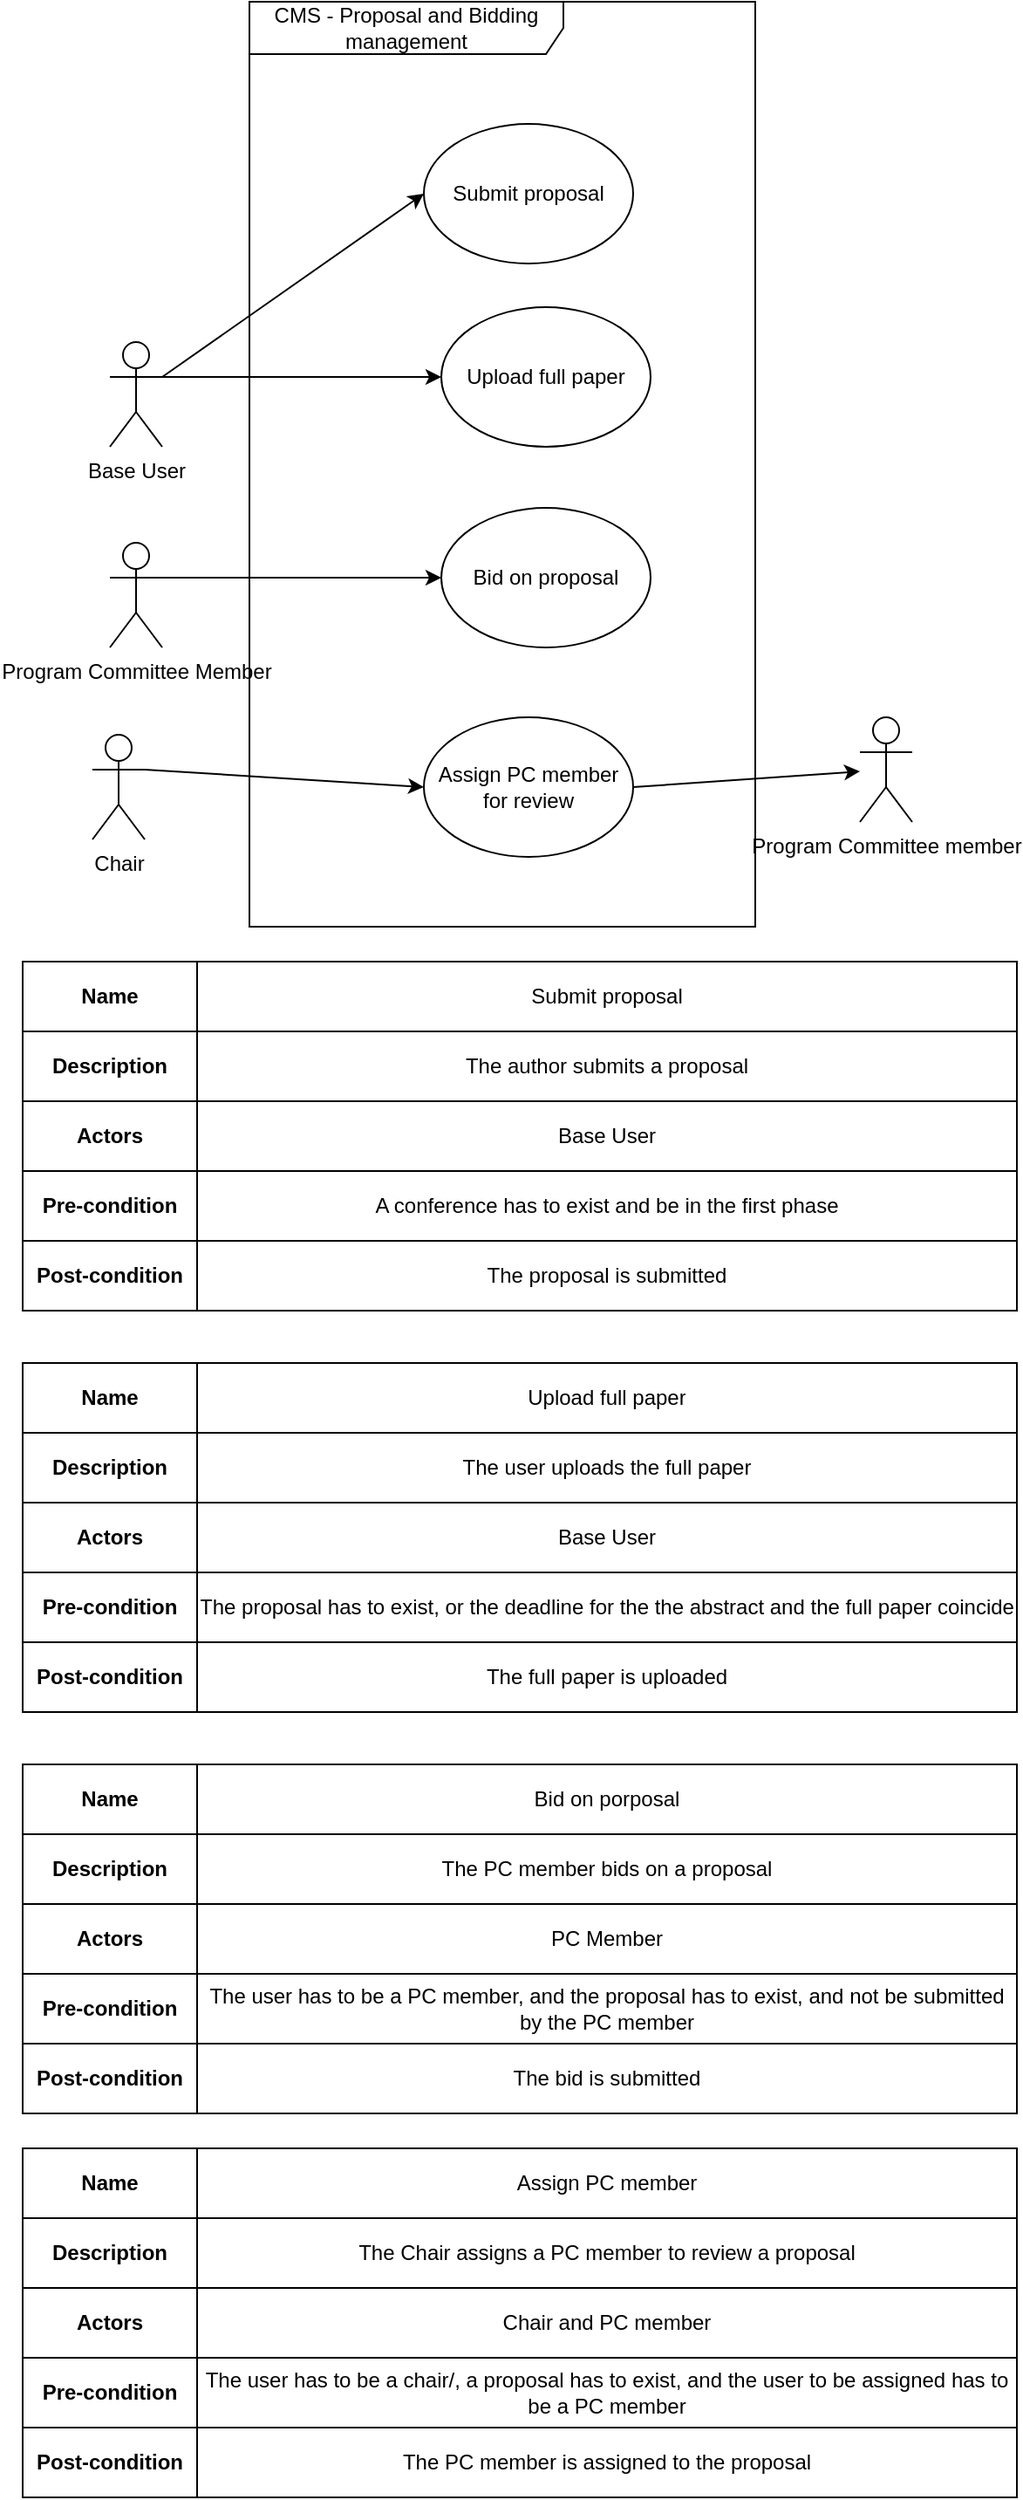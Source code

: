 <mxfile version="14.5.6" type="device"><diagram id="rK_WzPnpxl52EAD0gfHd" name="Page-1"><mxGraphModel dx="2035" dy="628" grid="1" gridSize="10" guides="1" tooltips="1" connect="1" arrows="1" fold="1" page="1" pageScale="1" pageWidth="850" pageHeight="1100" math="0" shadow="0"><root><mxCell id="0"/><mxCell id="1" parent="0"/><mxCell id="XhYzztBLKC5QGk9NXODS-1" value="&lt;div&gt;CMS - Proposal and Bidding management&lt;/div&gt;" style="shape=umlFrame;whiteSpace=wrap;html=1;width=180;height=30;" vertex="1" parent="1"><mxGeometry x="120" y="160" width="290" height="530" as="geometry"/></mxCell><mxCell id="XhYzztBLKC5QGk9NXODS-2" value="Base User" style="shape=umlActor;verticalLabelPosition=bottom;verticalAlign=top;html=1;" vertex="1" parent="1"><mxGeometry x="40" y="355" width="30" height="60" as="geometry"/></mxCell><mxCell id="XhYzztBLKC5QGk9NXODS-8" value="Program Committee Member" style="shape=umlActor;verticalLabelPosition=bottom;verticalAlign=top;html=1;" vertex="1" parent="1"><mxGeometry x="40" y="470" width="30" height="60" as="geometry"/></mxCell><mxCell id="XhYzztBLKC5QGk9NXODS-21" value="" style="endArrow=classic;html=1;exitX=1;exitY=0.333;exitDx=0;exitDy=0;exitPerimeter=0;entryX=0;entryY=0.5;entryDx=0;entryDy=0;" edge="1" parent="1" source="XhYzztBLKC5QGk9NXODS-2" target="XhYzztBLKC5QGk9NXODS-64"><mxGeometry width="50" height="50" relative="1" as="geometry"><mxPoint x="100" y="405" as="sourcePoint"/><mxPoint x="220" y="270" as="targetPoint"/></mxGeometry></mxCell><mxCell id="XhYzztBLKC5QGk9NXODS-22" value="" style="endArrow=classic;html=1;exitX=1;exitY=0.333;exitDx=0;exitDy=0;exitPerimeter=0;entryX=0;entryY=0.5;entryDx=0;entryDy=0;" edge="1" parent="1" source="XhYzztBLKC5QGk9NXODS-8" target="XhYzztBLKC5QGk9NXODS-66"><mxGeometry width="50" height="50" relative="1" as="geometry"><mxPoint x="120" y="495" as="sourcePoint"/><mxPoint x="280" y="545" as="targetPoint"/></mxGeometry></mxCell><mxCell id="XhYzztBLKC5QGk9NXODS-33" value="Chair " style="shape=umlActor;verticalLabelPosition=bottom;verticalAlign=top;html=1;outlineConnect=0;" vertex="1" parent="1"><mxGeometry x="30" y="580" width="30" height="60" as="geometry"/></mxCell><mxCell id="XhYzztBLKC5QGk9NXODS-36" value="" style="endArrow=classic;html=1;exitX=1;exitY=0.333;exitDx=0;exitDy=0;exitPerimeter=0;entryX=0;entryY=0.5;entryDx=0;entryDy=0;" edge="1" parent="1" source="XhYzztBLKC5QGk9NXODS-33" target="XhYzztBLKC5QGk9NXODS-67"><mxGeometry width="50" height="50" relative="1" as="geometry"><mxPoint x="140" y="785" as="sourcePoint"/><mxPoint x="280" y="545" as="targetPoint"/></mxGeometry></mxCell><mxCell id="XhYzztBLKC5QGk9NXODS-38" value="Program Committee member" style="shape=umlActor;verticalLabelPosition=bottom;verticalAlign=top;html=1;outlineConnect=0;" vertex="1" parent="1"><mxGeometry x="470" y="570" width="30" height="60" as="geometry"/></mxCell><mxCell id="XhYzztBLKC5QGk9NXODS-46" value="" style="shape=table;html=1;whiteSpace=wrap;startSize=0;container=1;collapsible=0;childLayout=tableLayout;" vertex="1" parent="1"><mxGeometry x="-10" y="710" width="570" height="200" as="geometry"/></mxCell><mxCell id="XhYzztBLKC5QGk9NXODS-47" value="" style="shape=partialRectangle;html=1;whiteSpace=wrap;collapsible=0;dropTarget=0;pointerEvents=0;fillColor=none;top=0;left=0;bottom=0;right=0;points=[[0,0.5],[1,0.5]];portConstraint=eastwest;" vertex="1" parent="XhYzztBLKC5QGk9NXODS-46"><mxGeometry width="570" height="40" as="geometry"/></mxCell><mxCell id="XhYzztBLKC5QGk9NXODS-48" value="&lt;b&gt;Name&lt;/b&gt;" style="shape=partialRectangle;html=1;whiteSpace=wrap;connectable=0;overflow=hidden;fillColor=none;top=0;left=0;bottom=0;right=0;" vertex="1" parent="XhYzztBLKC5QGk9NXODS-47"><mxGeometry width="100" height="40" as="geometry"/></mxCell><mxCell id="XhYzztBLKC5QGk9NXODS-49" value="Submit proposal" style="shape=partialRectangle;html=1;whiteSpace=wrap;connectable=0;overflow=hidden;fillColor=none;top=0;left=0;bottom=0;right=0;" vertex="1" parent="XhYzztBLKC5QGk9NXODS-47"><mxGeometry x="100" width="470" height="40" as="geometry"/></mxCell><mxCell id="XhYzztBLKC5QGk9NXODS-50" value="" style="shape=partialRectangle;html=1;whiteSpace=wrap;collapsible=0;dropTarget=0;pointerEvents=0;fillColor=none;top=0;left=0;bottom=0;right=0;points=[[0,0.5],[1,0.5]];portConstraint=eastwest;" vertex="1" parent="XhYzztBLKC5QGk9NXODS-46"><mxGeometry y="40" width="570" height="40" as="geometry"/></mxCell><mxCell id="XhYzztBLKC5QGk9NXODS-51" value="&lt;b&gt;Description&lt;/b&gt;" style="shape=partialRectangle;html=1;whiteSpace=wrap;connectable=0;overflow=hidden;fillColor=none;top=0;left=0;bottom=0;right=0;" vertex="1" parent="XhYzztBLKC5QGk9NXODS-50"><mxGeometry width="100" height="40" as="geometry"/></mxCell><mxCell id="XhYzztBLKC5QGk9NXODS-52" value="The author submits a proposal" style="shape=partialRectangle;html=1;whiteSpace=wrap;connectable=0;overflow=hidden;fillColor=none;top=0;left=0;bottom=0;right=0;" vertex="1" parent="XhYzztBLKC5QGk9NXODS-50"><mxGeometry x="100" width="470" height="40" as="geometry"/></mxCell><mxCell id="XhYzztBLKC5QGk9NXODS-53" value="" style="shape=partialRectangle;html=1;whiteSpace=wrap;collapsible=0;dropTarget=0;pointerEvents=0;fillColor=none;top=0;left=0;bottom=0;right=0;points=[[0,0.5],[1,0.5]];portConstraint=eastwest;" vertex="1" parent="XhYzztBLKC5QGk9NXODS-46"><mxGeometry y="80" width="570" height="40" as="geometry"/></mxCell><mxCell id="XhYzztBLKC5QGk9NXODS-54" value="&lt;b&gt;Actors&lt;/b&gt;" style="shape=partialRectangle;html=1;whiteSpace=wrap;connectable=0;overflow=hidden;fillColor=none;top=0;left=0;bottom=0;right=0;" vertex="1" parent="XhYzztBLKC5QGk9NXODS-53"><mxGeometry width="100" height="40" as="geometry"/></mxCell><mxCell id="XhYzztBLKC5QGk9NXODS-55" value="Base User" style="shape=partialRectangle;html=1;whiteSpace=wrap;connectable=0;overflow=hidden;fillColor=none;top=0;left=0;bottom=0;right=0;" vertex="1" parent="XhYzztBLKC5QGk9NXODS-53"><mxGeometry x="100" width="470" height="40" as="geometry"/></mxCell><mxCell id="XhYzztBLKC5QGk9NXODS-56" value="" style="shape=partialRectangle;html=1;whiteSpace=wrap;collapsible=0;dropTarget=0;pointerEvents=0;fillColor=none;top=0;left=0;bottom=0;right=0;points=[[0,0.5],[1,0.5]];portConstraint=eastwest;" vertex="1" parent="XhYzztBLKC5QGk9NXODS-46"><mxGeometry y="120" width="570" height="40" as="geometry"/></mxCell><mxCell id="XhYzztBLKC5QGk9NXODS-57" value="&lt;b&gt;Pre-condition&lt;/b&gt;" style="shape=partialRectangle;html=1;whiteSpace=wrap;connectable=0;overflow=hidden;fillColor=none;top=0;left=0;bottom=0;right=0;" vertex="1" parent="XhYzztBLKC5QGk9NXODS-56"><mxGeometry width="100" height="40" as="geometry"/></mxCell><mxCell id="XhYzztBLKC5QGk9NXODS-58" value="A conference has to exist and be in the first phase" style="shape=partialRectangle;html=1;whiteSpace=wrap;connectable=0;overflow=hidden;fillColor=none;top=0;left=0;bottom=0;right=0;" vertex="1" parent="XhYzztBLKC5QGk9NXODS-56"><mxGeometry x="100" width="470" height="40" as="geometry"/></mxCell><mxCell id="XhYzztBLKC5QGk9NXODS-59" value="" style="shape=partialRectangle;html=1;whiteSpace=wrap;collapsible=0;dropTarget=0;pointerEvents=0;fillColor=none;top=0;left=0;bottom=0;right=0;points=[[0,0.5],[1,0.5]];portConstraint=eastwest;" vertex="1" parent="XhYzztBLKC5QGk9NXODS-46"><mxGeometry y="160" width="570" height="40" as="geometry"/></mxCell><mxCell id="XhYzztBLKC5QGk9NXODS-60" value="&lt;b&gt;Post-condition&lt;/b&gt;" style="shape=partialRectangle;html=1;whiteSpace=wrap;connectable=0;overflow=hidden;fillColor=none;top=0;left=0;bottom=0;right=0;" vertex="1" parent="XhYzztBLKC5QGk9NXODS-59"><mxGeometry width="100" height="40" as="geometry"/></mxCell><mxCell id="XhYzztBLKC5QGk9NXODS-61" value="The proposal is submitted" style="shape=partialRectangle;html=1;whiteSpace=wrap;connectable=0;overflow=hidden;fillColor=none;top=0;left=0;bottom=0;right=0;" vertex="1" parent="XhYzztBLKC5QGk9NXODS-59"><mxGeometry x="100" width="470" height="40" as="geometry"/></mxCell><mxCell id="XhYzztBLKC5QGk9NXODS-63" value="" style="endArrow=classic;html=1;exitX=1;exitY=0.333;exitDx=0;exitDy=0;exitPerimeter=0;entryX=0;entryY=0.5;entryDx=0;entryDy=0;" edge="1" parent="1" source="XhYzztBLKC5QGk9NXODS-2" target="XhYzztBLKC5QGk9NXODS-65"><mxGeometry width="50" height="50" relative="1" as="geometry"><mxPoint x="90" y="415" as="sourcePoint"/><mxPoint x="200" y="385" as="targetPoint"/></mxGeometry></mxCell><mxCell id="XhYzztBLKC5QGk9NXODS-64" value="Submit proposal" style="ellipse;whiteSpace=wrap;html=1;" vertex="1" parent="1"><mxGeometry x="220" y="230" width="120" height="80" as="geometry"/></mxCell><mxCell id="XhYzztBLKC5QGk9NXODS-65" value="Upload full paper" style="ellipse;whiteSpace=wrap;html=1;" vertex="1" parent="1"><mxGeometry x="230" y="335" width="120" height="80" as="geometry"/></mxCell><mxCell id="XhYzztBLKC5QGk9NXODS-66" value="Bid on proposal" style="ellipse;whiteSpace=wrap;html=1;" vertex="1" parent="1"><mxGeometry x="230" y="450" width="120" height="80" as="geometry"/></mxCell><mxCell id="XhYzztBLKC5QGk9NXODS-67" value="Assign PC member for review" style="ellipse;whiteSpace=wrap;html=1;" vertex="1" parent="1"><mxGeometry x="220" y="570" width="120" height="80" as="geometry"/></mxCell><mxCell id="XhYzztBLKC5QGk9NXODS-68" value="" style="endArrow=classic;html=1;exitX=1;exitY=0.5;exitDx=0;exitDy=0;" edge="1" parent="1" source="XhYzztBLKC5QGk9NXODS-67" target="XhYzztBLKC5QGk9NXODS-38"><mxGeometry width="50" height="50" relative="1" as="geometry"><mxPoint x="350" y="640" as="sourcePoint"/><mxPoint x="510" y="650" as="targetPoint"/></mxGeometry></mxCell><mxCell id="XhYzztBLKC5QGk9NXODS-70" value="" style="shape=table;html=1;whiteSpace=wrap;startSize=0;container=1;collapsible=0;childLayout=tableLayout;" vertex="1" parent="1"><mxGeometry x="-10" y="940" width="570" height="200" as="geometry"/></mxCell><mxCell id="XhYzztBLKC5QGk9NXODS-71" value="" style="shape=partialRectangle;html=1;whiteSpace=wrap;collapsible=0;dropTarget=0;pointerEvents=0;fillColor=none;top=0;left=0;bottom=0;right=0;points=[[0,0.5],[1,0.5]];portConstraint=eastwest;" vertex="1" parent="XhYzztBLKC5QGk9NXODS-70"><mxGeometry width="570" height="40" as="geometry"/></mxCell><mxCell id="XhYzztBLKC5QGk9NXODS-72" value="&lt;b&gt;Name&lt;/b&gt;" style="shape=partialRectangle;html=1;whiteSpace=wrap;connectable=0;overflow=hidden;fillColor=none;top=0;left=0;bottom=0;right=0;" vertex="1" parent="XhYzztBLKC5QGk9NXODS-71"><mxGeometry width="100" height="40" as="geometry"/></mxCell><mxCell id="XhYzztBLKC5QGk9NXODS-73" value="Upload full paper" style="shape=partialRectangle;html=1;whiteSpace=wrap;connectable=0;overflow=hidden;fillColor=none;top=0;left=0;bottom=0;right=0;" vertex="1" parent="XhYzztBLKC5QGk9NXODS-71"><mxGeometry x="100" width="470" height="40" as="geometry"/></mxCell><mxCell id="XhYzztBLKC5QGk9NXODS-74" value="" style="shape=partialRectangle;html=1;whiteSpace=wrap;collapsible=0;dropTarget=0;pointerEvents=0;fillColor=none;top=0;left=0;bottom=0;right=0;points=[[0,0.5],[1,0.5]];portConstraint=eastwest;" vertex="1" parent="XhYzztBLKC5QGk9NXODS-70"><mxGeometry y="40" width="570" height="40" as="geometry"/></mxCell><mxCell id="XhYzztBLKC5QGk9NXODS-75" value="&lt;b&gt;Description&lt;/b&gt;" style="shape=partialRectangle;html=1;whiteSpace=wrap;connectable=0;overflow=hidden;fillColor=none;top=0;left=0;bottom=0;right=0;" vertex="1" parent="XhYzztBLKC5QGk9NXODS-74"><mxGeometry width="100" height="40" as="geometry"/></mxCell><mxCell id="XhYzztBLKC5QGk9NXODS-76" value="The user uploads the full paper" style="shape=partialRectangle;html=1;whiteSpace=wrap;connectable=0;overflow=hidden;fillColor=none;top=0;left=0;bottom=0;right=0;" vertex="1" parent="XhYzztBLKC5QGk9NXODS-74"><mxGeometry x="100" width="470" height="40" as="geometry"/></mxCell><mxCell id="XhYzztBLKC5QGk9NXODS-77" value="" style="shape=partialRectangle;html=1;whiteSpace=wrap;collapsible=0;dropTarget=0;pointerEvents=0;fillColor=none;top=0;left=0;bottom=0;right=0;points=[[0,0.5],[1,0.5]];portConstraint=eastwest;" vertex="1" parent="XhYzztBLKC5QGk9NXODS-70"><mxGeometry y="80" width="570" height="40" as="geometry"/></mxCell><mxCell id="XhYzztBLKC5QGk9NXODS-78" value="&lt;b&gt;Actors&lt;/b&gt;" style="shape=partialRectangle;html=1;whiteSpace=wrap;connectable=0;overflow=hidden;fillColor=none;top=0;left=0;bottom=0;right=0;" vertex="1" parent="XhYzztBLKC5QGk9NXODS-77"><mxGeometry width="100" height="40" as="geometry"/></mxCell><mxCell id="XhYzztBLKC5QGk9NXODS-79" value="Base User" style="shape=partialRectangle;html=1;whiteSpace=wrap;connectable=0;overflow=hidden;fillColor=none;top=0;left=0;bottom=0;right=0;" vertex="1" parent="XhYzztBLKC5QGk9NXODS-77"><mxGeometry x="100" width="470" height="40" as="geometry"/></mxCell><mxCell id="XhYzztBLKC5QGk9NXODS-80" value="" style="shape=partialRectangle;html=1;whiteSpace=wrap;collapsible=0;dropTarget=0;pointerEvents=0;fillColor=none;top=0;left=0;bottom=0;right=0;points=[[0,0.5],[1,0.5]];portConstraint=eastwest;" vertex="1" parent="XhYzztBLKC5QGk9NXODS-70"><mxGeometry y="120" width="570" height="40" as="geometry"/></mxCell><mxCell id="XhYzztBLKC5QGk9NXODS-81" value="&lt;b&gt;Pre-condition&lt;/b&gt;" style="shape=partialRectangle;html=1;whiteSpace=wrap;connectable=0;overflow=hidden;fillColor=none;top=0;left=0;bottom=0;right=0;" vertex="1" parent="XhYzztBLKC5QGk9NXODS-80"><mxGeometry width="100" height="40" as="geometry"/></mxCell><mxCell id="XhYzztBLKC5QGk9NXODS-82" value="The proposal has to exist, or the deadline for the the abstract and the full paper coincide" style="shape=partialRectangle;html=1;whiteSpace=wrap;connectable=0;overflow=hidden;fillColor=none;top=0;left=0;bottom=0;right=0;" vertex="1" parent="XhYzztBLKC5QGk9NXODS-80"><mxGeometry x="100" width="470" height="40" as="geometry"/></mxCell><mxCell id="XhYzztBLKC5QGk9NXODS-83" value="" style="shape=partialRectangle;html=1;whiteSpace=wrap;collapsible=0;dropTarget=0;pointerEvents=0;fillColor=none;top=0;left=0;bottom=0;right=0;points=[[0,0.5],[1,0.5]];portConstraint=eastwest;" vertex="1" parent="XhYzztBLKC5QGk9NXODS-70"><mxGeometry y="160" width="570" height="40" as="geometry"/></mxCell><mxCell id="XhYzztBLKC5QGk9NXODS-84" value="&lt;b&gt;Post-condition&lt;/b&gt;" style="shape=partialRectangle;html=1;whiteSpace=wrap;connectable=0;overflow=hidden;fillColor=none;top=0;left=0;bottom=0;right=0;" vertex="1" parent="XhYzztBLKC5QGk9NXODS-83"><mxGeometry width="100" height="40" as="geometry"/></mxCell><mxCell id="XhYzztBLKC5QGk9NXODS-85" value="The full paper is uploaded" style="shape=partialRectangle;html=1;whiteSpace=wrap;connectable=0;overflow=hidden;fillColor=none;top=0;left=0;bottom=0;right=0;" vertex="1" parent="XhYzztBLKC5QGk9NXODS-83"><mxGeometry x="100" width="470" height="40" as="geometry"/></mxCell><mxCell id="XhYzztBLKC5QGk9NXODS-86" value="" style="shape=table;html=1;whiteSpace=wrap;startSize=0;container=1;collapsible=0;childLayout=tableLayout;" vertex="1" parent="1"><mxGeometry x="-10" y="1170" width="570" height="200" as="geometry"/></mxCell><mxCell id="XhYzztBLKC5QGk9NXODS-87" value="" style="shape=partialRectangle;html=1;whiteSpace=wrap;collapsible=0;dropTarget=0;pointerEvents=0;fillColor=none;top=0;left=0;bottom=0;right=0;points=[[0,0.5],[1,0.5]];portConstraint=eastwest;" vertex="1" parent="XhYzztBLKC5QGk9NXODS-86"><mxGeometry width="570" height="40" as="geometry"/></mxCell><mxCell id="XhYzztBLKC5QGk9NXODS-88" value="&lt;b&gt;Name&lt;/b&gt;" style="shape=partialRectangle;html=1;whiteSpace=wrap;connectable=0;overflow=hidden;fillColor=none;top=0;left=0;bottom=0;right=0;" vertex="1" parent="XhYzztBLKC5QGk9NXODS-87"><mxGeometry width="100" height="40" as="geometry"/></mxCell><mxCell id="XhYzztBLKC5QGk9NXODS-89" value="Bid on porposal" style="shape=partialRectangle;html=1;whiteSpace=wrap;connectable=0;overflow=hidden;fillColor=none;top=0;left=0;bottom=0;right=0;" vertex="1" parent="XhYzztBLKC5QGk9NXODS-87"><mxGeometry x="100" width="470" height="40" as="geometry"/></mxCell><mxCell id="XhYzztBLKC5QGk9NXODS-90" value="" style="shape=partialRectangle;html=1;whiteSpace=wrap;collapsible=0;dropTarget=0;pointerEvents=0;fillColor=none;top=0;left=0;bottom=0;right=0;points=[[0,0.5],[1,0.5]];portConstraint=eastwest;" vertex="1" parent="XhYzztBLKC5QGk9NXODS-86"><mxGeometry y="40" width="570" height="40" as="geometry"/></mxCell><mxCell id="XhYzztBLKC5QGk9NXODS-91" value="&lt;b&gt;Description&lt;/b&gt;" style="shape=partialRectangle;html=1;whiteSpace=wrap;connectable=0;overflow=hidden;fillColor=none;top=0;left=0;bottom=0;right=0;" vertex="1" parent="XhYzztBLKC5QGk9NXODS-90"><mxGeometry width="100" height="40" as="geometry"/></mxCell><mxCell id="XhYzztBLKC5QGk9NXODS-92" value="The PC member bids on a proposal" style="shape=partialRectangle;html=1;whiteSpace=wrap;connectable=0;overflow=hidden;fillColor=none;top=0;left=0;bottom=0;right=0;" vertex="1" parent="XhYzztBLKC5QGk9NXODS-90"><mxGeometry x="100" width="470" height="40" as="geometry"/></mxCell><mxCell id="XhYzztBLKC5QGk9NXODS-93" value="" style="shape=partialRectangle;html=1;whiteSpace=wrap;collapsible=0;dropTarget=0;pointerEvents=0;fillColor=none;top=0;left=0;bottom=0;right=0;points=[[0,0.5],[1,0.5]];portConstraint=eastwest;" vertex="1" parent="XhYzztBLKC5QGk9NXODS-86"><mxGeometry y="80" width="570" height="40" as="geometry"/></mxCell><mxCell id="XhYzztBLKC5QGk9NXODS-94" value="&lt;b&gt;Actors&lt;/b&gt;" style="shape=partialRectangle;html=1;whiteSpace=wrap;connectable=0;overflow=hidden;fillColor=none;top=0;left=0;bottom=0;right=0;" vertex="1" parent="XhYzztBLKC5QGk9NXODS-93"><mxGeometry width="100" height="40" as="geometry"/></mxCell><mxCell id="XhYzztBLKC5QGk9NXODS-95" value="PC Member" style="shape=partialRectangle;html=1;whiteSpace=wrap;connectable=0;overflow=hidden;fillColor=none;top=0;left=0;bottom=0;right=0;" vertex="1" parent="XhYzztBLKC5QGk9NXODS-93"><mxGeometry x="100" width="470" height="40" as="geometry"/></mxCell><mxCell id="XhYzztBLKC5QGk9NXODS-96" value="" style="shape=partialRectangle;html=1;whiteSpace=wrap;collapsible=0;dropTarget=0;pointerEvents=0;fillColor=none;top=0;left=0;bottom=0;right=0;points=[[0,0.5],[1,0.5]];portConstraint=eastwest;" vertex="1" parent="XhYzztBLKC5QGk9NXODS-86"><mxGeometry y="120" width="570" height="40" as="geometry"/></mxCell><mxCell id="XhYzztBLKC5QGk9NXODS-97" value="&lt;b&gt;Pre-condition&lt;/b&gt;" style="shape=partialRectangle;html=1;whiteSpace=wrap;connectable=0;overflow=hidden;fillColor=none;top=0;left=0;bottom=0;right=0;" vertex="1" parent="XhYzztBLKC5QGk9NXODS-96"><mxGeometry width="100" height="40" as="geometry"/></mxCell><mxCell id="XhYzztBLKC5QGk9NXODS-98" value="The user has to be a PC member, and the proposal has to exist, and not be submitted by the PC member" style="shape=partialRectangle;html=1;whiteSpace=wrap;connectable=0;overflow=hidden;fillColor=none;top=0;left=0;bottom=0;right=0;" vertex="1" parent="XhYzztBLKC5QGk9NXODS-96"><mxGeometry x="100" width="470" height="40" as="geometry"/></mxCell><mxCell id="XhYzztBLKC5QGk9NXODS-99" value="" style="shape=partialRectangle;html=1;whiteSpace=wrap;collapsible=0;dropTarget=0;pointerEvents=0;fillColor=none;top=0;left=0;bottom=0;right=0;points=[[0,0.5],[1,0.5]];portConstraint=eastwest;" vertex="1" parent="XhYzztBLKC5QGk9NXODS-86"><mxGeometry y="160" width="570" height="40" as="geometry"/></mxCell><mxCell id="XhYzztBLKC5QGk9NXODS-100" value="&lt;b&gt;Post-condition&lt;/b&gt;" style="shape=partialRectangle;html=1;whiteSpace=wrap;connectable=0;overflow=hidden;fillColor=none;top=0;left=0;bottom=0;right=0;" vertex="1" parent="XhYzztBLKC5QGk9NXODS-99"><mxGeometry width="100" height="40" as="geometry"/></mxCell><mxCell id="XhYzztBLKC5QGk9NXODS-101" value="The bid is submitted" style="shape=partialRectangle;html=1;whiteSpace=wrap;connectable=0;overflow=hidden;fillColor=none;top=0;left=0;bottom=0;right=0;" vertex="1" parent="XhYzztBLKC5QGk9NXODS-99"><mxGeometry x="100" width="470" height="40" as="geometry"/></mxCell><mxCell id="XhYzztBLKC5QGk9NXODS-102" value="" style="shape=table;html=1;whiteSpace=wrap;startSize=0;container=1;collapsible=0;childLayout=tableLayout;" vertex="1" parent="1"><mxGeometry x="-10" y="1390" width="570" height="200" as="geometry"/></mxCell><mxCell id="XhYzztBLKC5QGk9NXODS-103" value="" style="shape=partialRectangle;html=1;whiteSpace=wrap;collapsible=0;dropTarget=0;pointerEvents=0;fillColor=none;top=0;left=0;bottom=0;right=0;points=[[0,0.5],[1,0.5]];portConstraint=eastwest;" vertex="1" parent="XhYzztBLKC5QGk9NXODS-102"><mxGeometry width="570" height="40" as="geometry"/></mxCell><mxCell id="XhYzztBLKC5QGk9NXODS-104" value="&lt;b&gt;Name&lt;/b&gt;" style="shape=partialRectangle;html=1;whiteSpace=wrap;connectable=0;overflow=hidden;fillColor=none;top=0;left=0;bottom=0;right=0;" vertex="1" parent="XhYzztBLKC5QGk9NXODS-103"><mxGeometry width="100" height="40" as="geometry"/></mxCell><mxCell id="XhYzztBLKC5QGk9NXODS-105" value="Assign PC member" style="shape=partialRectangle;html=1;whiteSpace=wrap;connectable=0;overflow=hidden;fillColor=none;top=0;left=0;bottom=0;right=0;" vertex="1" parent="XhYzztBLKC5QGk9NXODS-103"><mxGeometry x="100" width="470" height="40" as="geometry"/></mxCell><mxCell id="XhYzztBLKC5QGk9NXODS-106" value="" style="shape=partialRectangle;html=1;whiteSpace=wrap;collapsible=0;dropTarget=0;pointerEvents=0;fillColor=none;top=0;left=0;bottom=0;right=0;points=[[0,0.5],[1,0.5]];portConstraint=eastwest;" vertex="1" parent="XhYzztBLKC5QGk9NXODS-102"><mxGeometry y="40" width="570" height="40" as="geometry"/></mxCell><mxCell id="XhYzztBLKC5QGk9NXODS-107" value="&lt;b&gt;Description&lt;/b&gt;" style="shape=partialRectangle;html=1;whiteSpace=wrap;connectable=0;overflow=hidden;fillColor=none;top=0;left=0;bottom=0;right=0;" vertex="1" parent="XhYzztBLKC5QGk9NXODS-106"><mxGeometry width="100" height="40" as="geometry"/></mxCell><mxCell id="XhYzztBLKC5QGk9NXODS-108" value="The Chair assigns a PC member to review a proposal" style="shape=partialRectangle;html=1;whiteSpace=wrap;connectable=0;overflow=hidden;fillColor=none;top=0;left=0;bottom=0;right=0;" vertex="1" parent="XhYzztBLKC5QGk9NXODS-106"><mxGeometry x="100" width="470" height="40" as="geometry"/></mxCell><mxCell id="XhYzztBLKC5QGk9NXODS-109" value="" style="shape=partialRectangle;html=1;whiteSpace=wrap;collapsible=0;dropTarget=0;pointerEvents=0;fillColor=none;top=0;left=0;bottom=0;right=0;points=[[0,0.5],[1,0.5]];portConstraint=eastwest;" vertex="1" parent="XhYzztBLKC5QGk9NXODS-102"><mxGeometry y="80" width="570" height="40" as="geometry"/></mxCell><mxCell id="XhYzztBLKC5QGk9NXODS-110" value="&lt;b&gt;Actors&lt;/b&gt;" style="shape=partialRectangle;html=1;whiteSpace=wrap;connectable=0;overflow=hidden;fillColor=none;top=0;left=0;bottom=0;right=0;" vertex="1" parent="XhYzztBLKC5QGk9NXODS-109"><mxGeometry width="100" height="40" as="geometry"/></mxCell><mxCell id="XhYzztBLKC5QGk9NXODS-111" value="Chair and PC member" style="shape=partialRectangle;html=1;whiteSpace=wrap;connectable=0;overflow=hidden;fillColor=none;top=0;left=0;bottom=0;right=0;" vertex="1" parent="XhYzztBLKC5QGk9NXODS-109"><mxGeometry x="100" width="470" height="40" as="geometry"/></mxCell><mxCell id="XhYzztBLKC5QGk9NXODS-112" value="" style="shape=partialRectangle;html=1;whiteSpace=wrap;collapsible=0;dropTarget=0;pointerEvents=0;fillColor=none;top=0;left=0;bottom=0;right=0;points=[[0,0.5],[1,0.5]];portConstraint=eastwest;" vertex="1" parent="XhYzztBLKC5QGk9NXODS-102"><mxGeometry y="120" width="570" height="40" as="geometry"/></mxCell><mxCell id="XhYzztBLKC5QGk9NXODS-113" value="&lt;b&gt;Pre-condition&lt;/b&gt;" style="shape=partialRectangle;html=1;whiteSpace=wrap;connectable=0;overflow=hidden;fillColor=none;top=0;left=0;bottom=0;right=0;" vertex="1" parent="XhYzztBLKC5QGk9NXODS-112"><mxGeometry width="100" height="40" as="geometry"/></mxCell><mxCell id="XhYzztBLKC5QGk9NXODS-114" value="The user has to be a chair/, a proposal has to exist, and the user to be assigned has to be a PC member" style="shape=partialRectangle;html=1;whiteSpace=wrap;connectable=0;overflow=hidden;fillColor=none;top=0;left=0;bottom=0;right=0;" vertex="1" parent="XhYzztBLKC5QGk9NXODS-112"><mxGeometry x="100" width="470" height="40" as="geometry"/></mxCell><mxCell id="XhYzztBLKC5QGk9NXODS-115" value="" style="shape=partialRectangle;html=1;whiteSpace=wrap;collapsible=0;dropTarget=0;pointerEvents=0;fillColor=none;top=0;left=0;bottom=0;right=0;points=[[0,0.5],[1,0.5]];portConstraint=eastwest;" vertex="1" parent="XhYzztBLKC5QGk9NXODS-102"><mxGeometry y="160" width="570" height="40" as="geometry"/></mxCell><mxCell id="XhYzztBLKC5QGk9NXODS-116" value="&lt;b&gt;Post-condition&lt;/b&gt;" style="shape=partialRectangle;html=1;whiteSpace=wrap;connectable=0;overflow=hidden;fillColor=none;top=0;left=0;bottom=0;right=0;" vertex="1" parent="XhYzztBLKC5QGk9NXODS-115"><mxGeometry width="100" height="40" as="geometry"/></mxCell><mxCell id="XhYzztBLKC5QGk9NXODS-117" value="The PC member is assigned to the proposal" style="shape=partialRectangle;html=1;whiteSpace=wrap;connectable=0;overflow=hidden;fillColor=none;top=0;left=0;bottom=0;right=0;" vertex="1" parent="XhYzztBLKC5QGk9NXODS-115"><mxGeometry x="100" width="470" height="40" as="geometry"/></mxCell></root></mxGraphModel></diagram></mxfile>